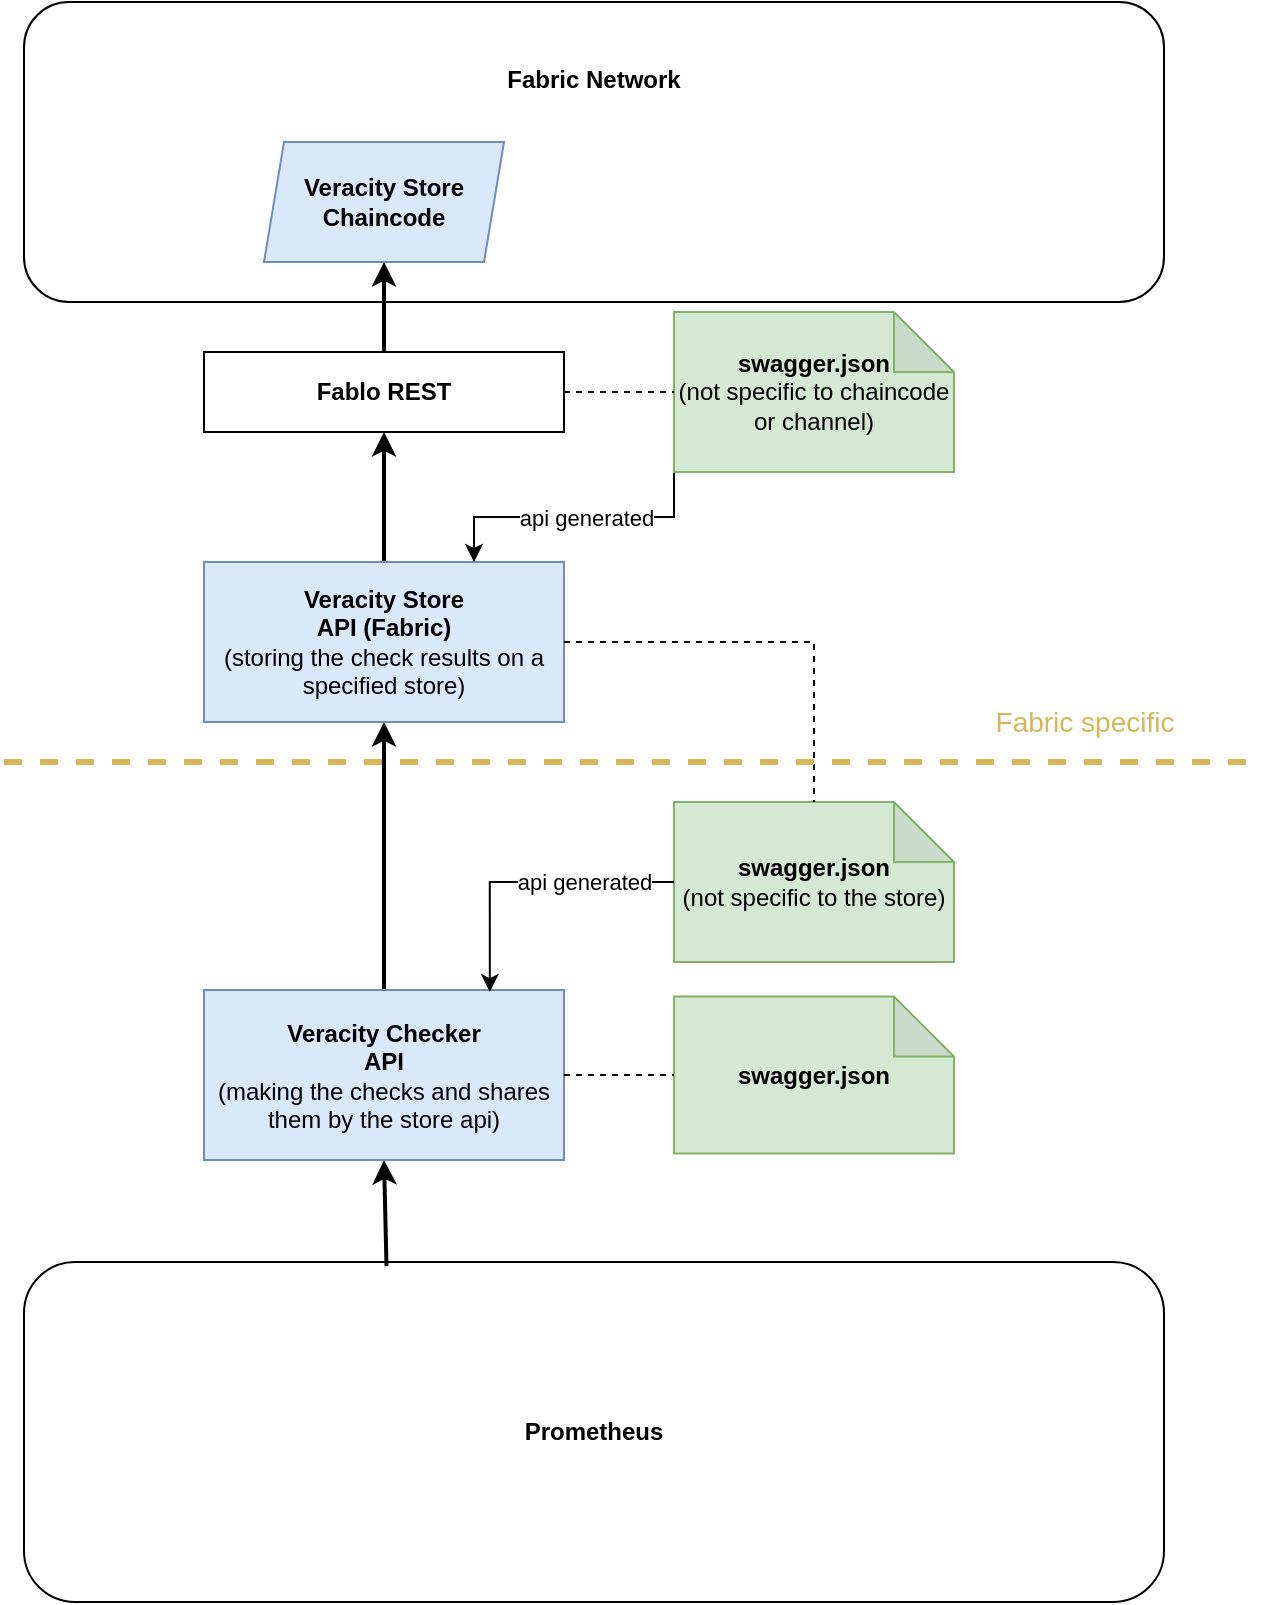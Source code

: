 <mxfile version="24.0.7" type="device">
  <diagram name="1 oldal" id="DJFRvh48BGnQQodWwq8x">
    <mxGraphModel dx="1631" dy="1025" grid="1" gridSize="10" guides="1" tooltips="1" connect="1" arrows="1" fold="1" page="1" pageScale="1" pageWidth="827" pageHeight="1169" math="0" shadow="0">
      <root>
        <mxCell id="0" />
        <mxCell id="1" parent="0" />
        <mxCell id="JkGa_85w-0cmgamtiCLm-1" value="&lt;b&gt;Prometheus&lt;/b&gt;" style="rounded=1;whiteSpace=wrap;html=1;" parent="1" vertex="1">
          <mxGeometry x="150" y="710" width="570" height="170" as="geometry" />
        </mxCell>
        <mxCell id="JkGa_85w-0cmgamtiCLm-12" style="edgeStyle=orthogonalEdgeStyle;rounded=0;orthogonalLoop=1;jettySize=auto;html=1;exitX=0.5;exitY=0;exitDx=0;exitDy=0;entryX=0.5;entryY=1;entryDx=0;entryDy=0;strokeWidth=2;" parent="1" source="JkGa_85w-0cmgamtiCLm-17" target="JkGa_85w-0cmgamtiCLm-3" edge="1">
          <mxGeometry relative="1" as="geometry">
            <mxPoint x="330" y="515" as="sourcePoint" />
          </mxGeometry>
        </mxCell>
        <mxCell id="JkGa_85w-0cmgamtiCLm-13" style="edgeStyle=orthogonalEdgeStyle;rounded=0;orthogonalLoop=1;jettySize=auto;html=1;exitX=0.5;exitY=0;exitDx=0;exitDy=0;entryX=0.5;entryY=1;entryDx=0;entryDy=0;strokeWidth=2;" parent="1" source="JkGa_85w-0cmgamtiCLm-3" target="JkGa_85w-0cmgamtiCLm-7" edge="1">
          <mxGeometry relative="1" as="geometry" />
        </mxCell>
        <mxCell id="JkGa_85w-0cmgamtiCLm-3" value="&lt;b&gt;Veracity Store&lt;br&gt;API (Fabric)&lt;/b&gt;&lt;br&gt;(storing the check results on a specified store)" style="rounded=0;whiteSpace=wrap;html=1;fillColor=#dae8fc;strokeColor=#6c8ebf;" parent="1" vertex="1">
          <mxGeometry x="240" y="360" width="180" height="80" as="geometry" />
        </mxCell>
        <mxCell id="JkGa_85w-0cmgamtiCLm-7" value="&lt;b&gt;Fablo REST&lt;/b&gt;" style="rounded=0;whiteSpace=wrap;html=1;" parent="1" vertex="1">
          <mxGeometry x="240" y="255" width="180" height="40" as="geometry" />
        </mxCell>
        <mxCell id="JkGa_85w-0cmgamtiCLm-8" value="" style="group;fillColor=none;strokeColor=none;" parent="1" vertex="1" connectable="0">
          <mxGeometry x="150" y="80" width="570" height="150" as="geometry" />
        </mxCell>
        <mxCell id="JkGa_85w-0cmgamtiCLm-4" value="&lt;b&gt;Fabric Network&lt;/b&gt;&lt;div&gt;&lt;b&gt;&lt;br&gt;&lt;/b&gt;&lt;/div&gt;&lt;div&gt;&lt;b&gt;&lt;br&gt;&lt;/b&gt;&lt;/div&gt;&lt;div&gt;&lt;b&gt;&lt;br&gt;&lt;/b&gt;&lt;/div&gt;&lt;div&gt;&lt;b&gt;&lt;br&gt;&lt;/b&gt;&lt;/div&gt;&lt;div&gt;&lt;b&gt;&lt;br&gt;&lt;/b&gt;&lt;/div&gt;" style="rounded=1;whiteSpace=wrap;html=1;" parent="JkGa_85w-0cmgamtiCLm-8" vertex="1">
          <mxGeometry width="570" height="150" as="geometry" />
        </mxCell>
        <mxCell id="JkGa_85w-0cmgamtiCLm-6" value="&lt;b&gt;Veracity Store&lt;br&gt;Chaincode&lt;/b&gt;" style="shape=parallelogram;perimeter=parallelogramPerimeter;whiteSpace=wrap;html=1;fixedSize=1;size=10;fillColor=#dae8fc;strokeColor=#6c8ebf;" parent="JkGa_85w-0cmgamtiCLm-8" vertex="1">
          <mxGeometry x="120" y="70" width="120" height="60" as="geometry" />
        </mxCell>
        <mxCell id="JkGa_85w-0cmgamtiCLm-11" value="" style="endArrow=classic;html=1;rounded=0;entryX=0.5;entryY=1;entryDx=0;entryDy=0;strokeWidth=2;exitX=0.318;exitY=0.012;exitDx=0;exitDy=0;exitPerimeter=0;" parent="1" source="JkGa_85w-0cmgamtiCLm-1" target="JkGa_85w-0cmgamtiCLm-17" edge="1">
          <mxGeometry width="50" height="50" relative="1" as="geometry">
            <mxPoint x="390" y="470" as="sourcePoint" />
            <mxPoint x="330" y="600" as="targetPoint" />
          </mxGeometry>
        </mxCell>
        <mxCell id="JkGa_85w-0cmgamtiCLm-14" style="edgeStyle=orthogonalEdgeStyle;rounded=0;orthogonalLoop=1;jettySize=auto;html=1;exitX=0.5;exitY=0;exitDx=0;exitDy=0;entryX=0.5;entryY=1;entryDx=0;entryDy=0;strokeWidth=2;" parent="1" source="JkGa_85w-0cmgamtiCLm-7" target="JkGa_85w-0cmgamtiCLm-6" edge="1">
          <mxGeometry relative="1" as="geometry" />
        </mxCell>
        <mxCell id="JkGa_85w-0cmgamtiCLm-17" value="&lt;b&gt;Veracity Checker&lt;br&gt;API&lt;br&gt;&lt;/b&gt;(making the checks and shares them by the store api)" style="rounded=0;whiteSpace=wrap;html=1;fillColor=#dae8fc;strokeColor=#6c8ebf;" parent="1" vertex="1">
          <mxGeometry x="240" y="574" width="180" height="85" as="geometry" />
        </mxCell>
        <mxCell id="JkGa_85w-0cmgamtiCLm-21" value="&lt;b&gt;swagger.json&lt;/b&gt;&lt;br&gt;(not specific to the store)" style="shape=note;whiteSpace=wrap;html=1;backgroundOutline=1;darkOpacity=0.05;fillColor=#d5e8d4;strokeColor=#82b366;" parent="1" vertex="1">
          <mxGeometry x="475" y="480" width="140" height="80" as="geometry" />
        </mxCell>
        <mxCell id="JkGa_85w-0cmgamtiCLm-22" value="&lt;b&gt;swagger.json&lt;/b&gt;" style="shape=note;whiteSpace=wrap;html=1;backgroundOutline=1;darkOpacity=0.05;fillColor=#d5e8d4;strokeColor=#82b366;" parent="1" vertex="1">
          <mxGeometry x="475" y="577.25" width="140" height="78.5" as="geometry" />
        </mxCell>
        <mxCell id="JkGa_85w-0cmgamtiCLm-23" style="edgeStyle=orthogonalEdgeStyle;rounded=0;orthogonalLoop=1;jettySize=auto;html=1;exitX=1;exitY=0.5;exitDx=0;exitDy=0;entryX=0.5;entryY=0;entryDx=0;entryDy=0;entryPerimeter=0;dashed=1;endArrow=none;endFill=0;" parent="1" source="JkGa_85w-0cmgamtiCLm-3" target="JkGa_85w-0cmgamtiCLm-21" edge="1">
          <mxGeometry relative="1" as="geometry" />
        </mxCell>
        <mxCell id="JkGa_85w-0cmgamtiCLm-24" style="edgeStyle=orthogonalEdgeStyle;rounded=0;orthogonalLoop=1;jettySize=auto;html=1;exitX=1;exitY=0.5;exitDx=0;exitDy=0;entryX=0;entryY=0.5;entryDx=0;entryDy=0;entryPerimeter=0;dashed=1;endArrow=none;endFill=0;" parent="1" source="JkGa_85w-0cmgamtiCLm-17" target="JkGa_85w-0cmgamtiCLm-22" edge="1">
          <mxGeometry relative="1" as="geometry">
            <mxPoint x="430" y="494" as="sourcePoint" />
            <mxPoint x="485" y="494" as="targetPoint" />
          </mxGeometry>
        </mxCell>
        <mxCell id="JkGa_85w-0cmgamtiCLm-27" style="edgeStyle=orthogonalEdgeStyle;rounded=0;orthogonalLoop=1;jettySize=auto;html=1;exitX=0;exitY=1;exitDx=0;exitDy=0;exitPerimeter=0;entryX=0.75;entryY=0;entryDx=0;entryDy=0;" parent="1" source="JkGa_85w-0cmgamtiCLm-25" target="JkGa_85w-0cmgamtiCLm-3" edge="1">
          <mxGeometry relative="1" as="geometry" />
        </mxCell>
        <mxCell id="JkGa_85w-0cmgamtiCLm-28" value="api generated" style="edgeLabel;html=1;align=center;verticalAlign=middle;resizable=0;points=[];" parent="JkGa_85w-0cmgamtiCLm-27" vertex="1" connectable="0">
          <mxGeometry x="0.142" y="1" relative="1" as="geometry">
            <mxPoint x="16" y="-1" as="offset" />
          </mxGeometry>
        </mxCell>
        <mxCell id="JkGa_85w-0cmgamtiCLm-25" value="&lt;b&gt;swagger.json&lt;/b&gt;&lt;div&gt;(not specific to chaincode or channel)&lt;/div&gt;" style="shape=note;whiteSpace=wrap;html=1;backgroundOutline=1;darkOpacity=0.05;fillColor=#d5e8d4;strokeColor=#82b366;" parent="1" vertex="1">
          <mxGeometry x="475" y="235" width="140" height="80" as="geometry" />
        </mxCell>
        <mxCell id="JkGa_85w-0cmgamtiCLm-26" style="edgeStyle=orthogonalEdgeStyle;rounded=0;orthogonalLoop=1;jettySize=auto;html=1;exitX=1;exitY=0.5;exitDx=0;exitDy=0;entryX=0;entryY=0.5;entryDx=0;entryDy=0;entryPerimeter=0;dashed=1;endArrow=none;endFill=0;" parent="1" source="JkGa_85w-0cmgamtiCLm-7" target="JkGa_85w-0cmgamtiCLm-25" edge="1">
          <mxGeometry relative="1" as="geometry">
            <mxPoint x="430" y="435" as="sourcePoint" />
            <mxPoint x="485" y="435" as="targetPoint" />
          </mxGeometry>
        </mxCell>
        <mxCell id="JkGa_85w-0cmgamtiCLm-29" style="edgeStyle=orthogonalEdgeStyle;rounded=0;orthogonalLoop=1;jettySize=auto;html=1;entryX=0.794;entryY=0.012;entryDx=0;entryDy=0;entryPerimeter=0;exitX=0;exitY=0.5;exitDx=0;exitDy=0;exitPerimeter=0;" parent="1" source="JkGa_85w-0cmgamtiCLm-21" target="JkGa_85w-0cmgamtiCLm-17" edge="1">
          <mxGeometry relative="1" as="geometry">
            <mxPoint x="400" y="510" as="sourcePoint" />
            <mxPoint x="385" y="535" as="targetPoint" />
            <Array as="points">
              <mxPoint x="383" y="520" />
            </Array>
          </mxGeometry>
        </mxCell>
        <mxCell id="JkGa_85w-0cmgamtiCLm-30" value="api generated" style="edgeLabel;html=1;align=center;verticalAlign=middle;resizable=0;points=[];" parent="JkGa_85w-0cmgamtiCLm-29" vertex="1" connectable="0">
          <mxGeometry x="0.142" y="1" relative="1" as="geometry">
            <mxPoint x="39" y="-1" as="offset" />
          </mxGeometry>
        </mxCell>
        <mxCell id="NLLSxikQFvZxFkzUhgwA-1" value="" style="endArrow=none;dashed=1;html=1;strokeWidth=3;rounded=0;fillColor=#fff2cc;strokeColor=#d6b656;" edge="1" parent="1">
          <mxGeometry width="50" height="50" relative="1" as="geometry">
            <mxPoint x="140" y="460" as="sourcePoint" />
            <mxPoint x="770" y="460" as="targetPoint" />
          </mxGeometry>
        </mxCell>
        <mxCell id="NLLSxikQFvZxFkzUhgwA-3" value="&lt;font color=&quot;#d6b656&quot; style=&quot;font-size: 14px;&quot;&gt;Fabric specific&lt;/font&gt;" style="edgeLabel;html=1;align=center;verticalAlign=middle;resizable=0;points=[];" vertex="1" connectable="0" parent="NLLSxikQFvZxFkzUhgwA-1">
          <mxGeometry x="0.692" y="1" relative="1" as="geometry">
            <mxPoint x="7" y="-19" as="offset" />
          </mxGeometry>
        </mxCell>
      </root>
    </mxGraphModel>
  </diagram>
</mxfile>
